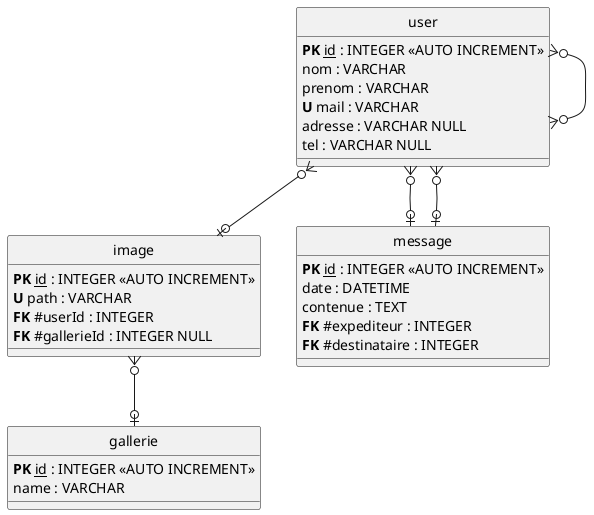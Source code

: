 @startuml Database diagram
skinparam ClassAttributeIconSize 0
hide circle

!define pk(x) <b>PK</b> <u>x</u>
!define fk(x) <b>FK</b> #x
!define unique(x) <b>U</b> x

entity user {
  pk(id) : INTEGER <<AUTO INCREMENT>>
  nom : VARCHAR
  prenom : VARCHAR
  unique(mail) : VARCHAR
  adresse : VARCHAR NULL
  tel : VARCHAR NULL
}

entity image {
  pk(id) : INTEGER <<AUTO INCREMENT>>
  unique(path) : VARCHAR
  fk(userId) : INTEGER
  fk(gallerieId) : INTEGER NULL
}

entity gallerie {
  pk(id) : INTEGER <<AUTO INCREMENT>>
  name : VARCHAR
}

entity message {
  pk(id) : INTEGER <<AUTO INCREMENT>>
  date : DATETIME
  contenue : TEXT
  fk(expediteur) : INTEGER
  fk(destinataire) : INTEGER
}

image }o--o| gallerie
user }o--o| image
user }o--o{ user

user }o--o| message
message |o--o{ user

@enduml